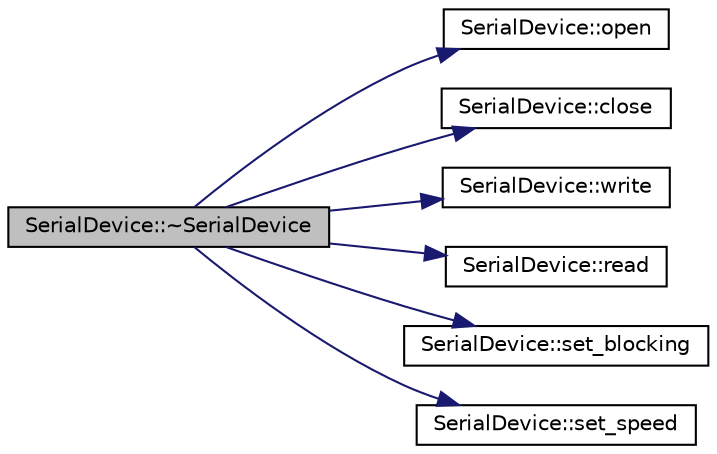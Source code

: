 digraph "SerialDevice::~SerialDevice"
{
 // INTERACTIVE_SVG=YES
  edge [fontname="Helvetica",fontsize="10",labelfontname="Helvetica",labelfontsize="10"];
  node [fontname="Helvetica",fontsize="10",shape=record];
  rankdir="LR";
  Node1 [label="SerialDevice::~SerialDevice",height=0.2,width=0.4,color="black", fillcolor="grey75", style="filled", fontcolor="black"];
  Node1 -> Node2 [color="midnightblue",fontsize="10",style="solid",fontname="Helvetica"];
  Node2 [label="SerialDevice::open",height=0.2,width=0.4,color="black", fillcolor="white", style="filled",URL="$classSerialDevice.html#aaad60303d5def2e5abf4b9988e74ff2d"];
  Node1 -> Node3 [color="midnightblue",fontsize="10",style="solid",fontname="Helvetica"];
  Node3 [label="SerialDevice::close",height=0.2,width=0.4,color="black", fillcolor="white", style="filled",URL="$classSerialDevice.html#a93d69b452e5db251aa5baf050ffbe4fa"];
  Node1 -> Node4 [color="midnightblue",fontsize="10",style="solid",fontname="Helvetica"];
  Node4 [label="SerialDevice::write",height=0.2,width=0.4,color="black", fillcolor="white", style="filled",URL="$classSerialDevice.html#a93c12dd5e93213bb98b83924a07ed040"];
  Node1 -> Node5 [color="midnightblue",fontsize="10",style="solid",fontname="Helvetica"];
  Node5 [label="SerialDevice::read",height=0.2,width=0.4,color="black", fillcolor="white", style="filled",URL="$classSerialDevice.html#ab9d80891c101e2dd0ab0ce378a4e4982"];
  Node1 -> Node6 [color="midnightblue",fontsize="10",style="solid",fontname="Helvetica"];
  Node6 [label="SerialDevice::set_blocking",height=0.2,width=0.4,color="black", fillcolor="white", style="filled",URL="$classSerialDevice.html#a3b3ba391824a7d8bacd54dd2ee7a6cd7"];
  Node1 -> Node7 [color="midnightblue",fontsize="10",style="solid",fontname="Helvetica"];
  Node7 [label="SerialDevice::set_speed",height=0.2,width=0.4,color="black", fillcolor="white", style="filled",URL="$classSerialDevice.html#aa9b83a160a4706f759a35875f2ec5a13"];
}
